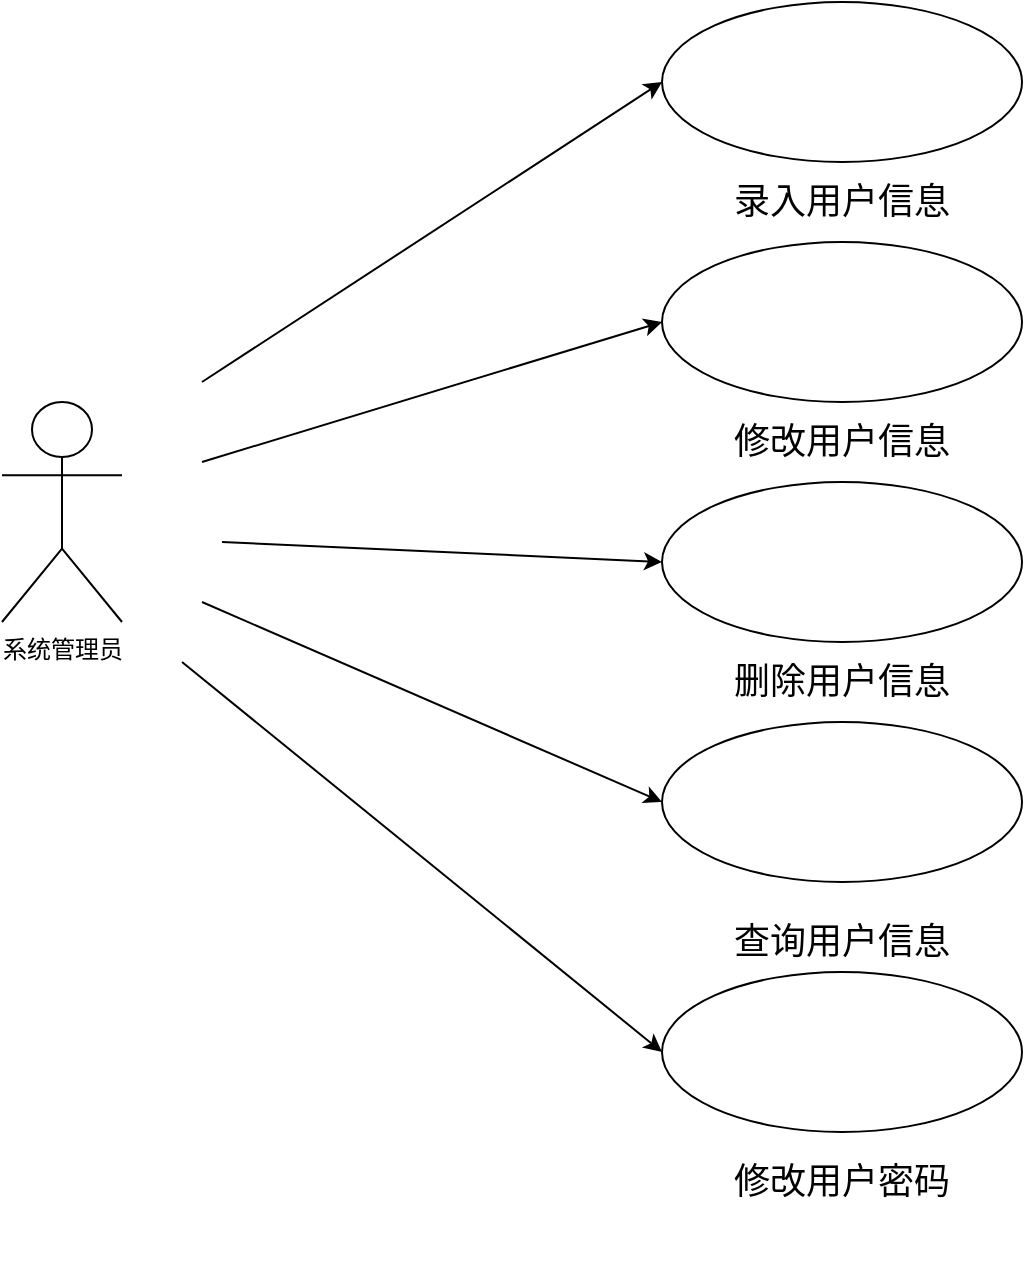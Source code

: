 <mxfile version="13.9.9" type="github"><diagram id="yAh3O6veIIa58vlE4u6s" name="Page-1"><mxGraphModel dx="1160" dy="875" grid="1" gridSize="10" guides="1" tooltips="1" connect="1" arrows="1" fold="1" page="1" pageScale="1" pageWidth="827" pageHeight="1169" math="0" shadow="0"><root><mxCell id="0"/><mxCell id="1" parent="0"/><mxCell id="T55lWeRTDHvG6z-lQ4O5-1" value="系统管理员" style="shape=umlActor;verticalLabelPosition=bottom;verticalAlign=top;html=1;outlineConnect=0;" vertex="1" parent="1"><mxGeometry x="60" y="220" width="60" height="110" as="geometry"/></mxCell><mxCell id="T55lWeRTDHvG6z-lQ4O5-2" value="" style="ellipse;whiteSpace=wrap;html=1;" vertex="1" parent="1"><mxGeometry x="390" y="20" width="180" height="80" as="geometry"/></mxCell><mxCell id="T55lWeRTDHvG6z-lQ4O5-3" value="&lt;font style=&quot;font-size: 18px&quot;&gt;录入用户信息&lt;/font&gt;" style="text;html=1;strokeColor=none;fillColor=none;align=center;verticalAlign=middle;whiteSpace=wrap;rounded=0;" vertex="1" parent="1"><mxGeometry x="390" y="80" width="180" height="80" as="geometry"/></mxCell><mxCell id="T55lWeRTDHvG6z-lQ4O5-4" value="" style="ellipse;whiteSpace=wrap;html=1;" vertex="1" parent="1"><mxGeometry x="390" y="140" width="180" height="80" as="geometry"/></mxCell><mxCell id="T55lWeRTDHvG6z-lQ4O5-5" value="&lt;font size=&quot;4&quot;&gt;修改用户信息&lt;/font&gt;" style="text;html=1;strokeColor=none;fillColor=none;align=center;verticalAlign=middle;whiteSpace=wrap;rounded=0;" vertex="1" parent="1"><mxGeometry x="390" y="200" width="180" height="80" as="geometry"/></mxCell><mxCell id="T55lWeRTDHvG6z-lQ4O5-6" value="" style="ellipse;whiteSpace=wrap;html=1;" vertex="1" parent="1"><mxGeometry x="390" y="260" width="180" height="80" as="geometry"/></mxCell><mxCell id="T55lWeRTDHvG6z-lQ4O5-7" value="&lt;font size=&quot;4&quot;&gt;删除用户信息&lt;/font&gt;" style="text;html=1;strokeColor=none;fillColor=none;align=center;verticalAlign=middle;whiteSpace=wrap;rounded=0;" vertex="1" parent="1"><mxGeometry x="390" y="320" width="180" height="80" as="geometry"/></mxCell><mxCell id="T55lWeRTDHvG6z-lQ4O5-8" value="" style="ellipse;whiteSpace=wrap;html=1;" vertex="1" parent="1"><mxGeometry x="390" y="380" width="180" height="80" as="geometry"/></mxCell><mxCell id="T55lWeRTDHvG6z-lQ4O5-9" value="&lt;font size=&quot;4&quot;&gt;查询用户信息&lt;/font&gt;" style="text;html=1;strokeColor=none;fillColor=none;align=center;verticalAlign=middle;whiteSpace=wrap;rounded=0;" vertex="1" parent="1"><mxGeometry x="390" y="450" width="180" height="80" as="geometry"/></mxCell><mxCell id="T55lWeRTDHvG6z-lQ4O5-10" value="" style="ellipse;whiteSpace=wrap;html=1;" vertex="1" parent="1"><mxGeometry x="390" y="505" width="180" height="80" as="geometry"/></mxCell><mxCell id="T55lWeRTDHvG6z-lQ4O5-11" value="&lt;font size=&quot;4&quot;&gt;修改用户密码&lt;/font&gt;" style="text;html=1;strokeColor=none;fillColor=none;align=center;verticalAlign=middle;whiteSpace=wrap;rounded=0;" vertex="1" parent="1"><mxGeometry x="390" y="570" width="180" height="80" as="geometry"/></mxCell><mxCell id="T55lWeRTDHvG6z-lQ4O5-13" value="" style="endArrow=classic;html=1;entryX=0;entryY=0.5;entryDx=0;entryDy=0;" edge="1" parent="1" target="T55lWeRTDHvG6z-lQ4O5-2"><mxGeometry width="50" height="50" relative="1" as="geometry"><mxPoint x="160" y="210" as="sourcePoint"/><mxPoint x="200" y="220" as="targetPoint"/></mxGeometry></mxCell><mxCell id="T55lWeRTDHvG6z-lQ4O5-16" value="" style="endArrow=classic;html=1;entryX=0;entryY=0.5;entryDx=0;entryDy=0;" edge="1" parent="1" target="T55lWeRTDHvG6z-lQ4O5-4"><mxGeometry width="50" height="50" relative="1" as="geometry"><mxPoint x="160" y="250" as="sourcePoint"/><mxPoint x="230" y="230" as="targetPoint"/></mxGeometry></mxCell><mxCell id="T55lWeRTDHvG6z-lQ4O5-17" value="" style="endArrow=classic;html=1;entryX=0;entryY=0.5;entryDx=0;entryDy=0;" edge="1" parent="1" target="T55lWeRTDHvG6z-lQ4O5-6"><mxGeometry width="50" height="50" relative="1" as="geometry"><mxPoint x="170" y="290" as="sourcePoint"/><mxPoint x="240" y="280" as="targetPoint"/></mxGeometry></mxCell><mxCell id="T55lWeRTDHvG6z-lQ4O5-18" value="" style="endArrow=classic;html=1;entryX=0;entryY=0.5;entryDx=0;entryDy=0;" edge="1" parent="1" target="T55lWeRTDHvG6z-lQ4O5-8"><mxGeometry width="50" height="50" relative="1" as="geometry"><mxPoint x="160" y="320" as="sourcePoint"/><mxPoint x="240" y="330" as="targetPoint"/></mxGeometry></mxCell><mxCell id="T55lWeRTDHvG6z-lQ4O5-19" value="" style="endArrow=classic;html=1;entryX=0;entryY=0.5;entryDx=0;entryDy=0;" edge="1" parent="1" target="T55lWeRTDHvG6z-lQ4O5-10"><mxGeometry width="50" height="50" relative="1" as="geometry"><mxPoint x="150" y="350" as="sourcePoint"/><mxPoint x="240" y="410" as="targetPoint"/></mxGeometry></mxCell></root></mxGraphModel></diagram></mxfile>